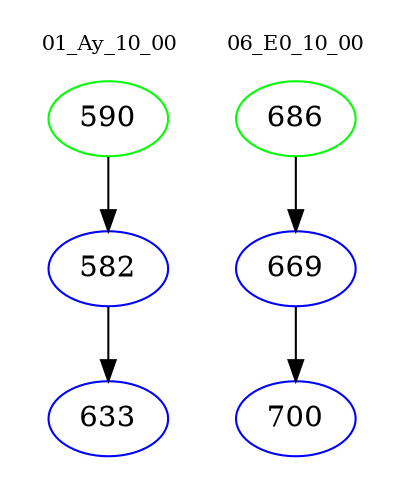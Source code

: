 digraph{
subgraph cluster_0 {
color = white
label = "01_Ay_10_00";
fontsize=10;
T0_590 [label="590", color="green"]
T0_590 -> T0_582 [color="black"]
T0_582 [label="582", color="blue"]
T0_582 -> T0_633 [color="black"]
T0_633 [label="633", color="blue"]
}
subgraph cluster_1 {
color = white
label = "06_E0_10_00";
fontsize=10;
T1_686 [label="686", color="green"]
T1_686 -> T1_669 [color="black"]
T1_669 [label="669", color="blue"]
T1_669 -> T1_700 [color="black"]
T1_700 [label="700", color="blue"]
}
}
